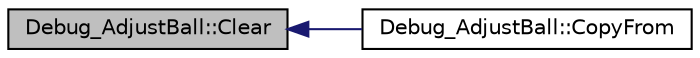 digraph "Debug_AdjustBall::Clear"
{
 // INTERACTIVE_SVG=YES
  edge [fontname="Helvetica",fontsize="10",labelfontname="Helvetica",labelfontsize="10"];
  node [fontname="Helvetica",fontsize="10",shape=record];
  rankdir="LR";
  Node1 [label="Debug_AdjustBall::Clear",height=0.2,width=0.4,color="black", fillcolor="grey75", style="filled", fontcolor="black"];
  Node1 -> Node2 [dir="back",color="midnightblue",fontsize="10",style="solid",fontname="Helvetica"];
  Node2 [label="Debug_AdjustBall::CopyFrom",height=0.2,width=0.4,color="black", fillcolor="white", style="filled",URL="$d9/d50/class_debug___adjust_ball.html#adef7bf8cb733422cf9efabe793601048"];
}
